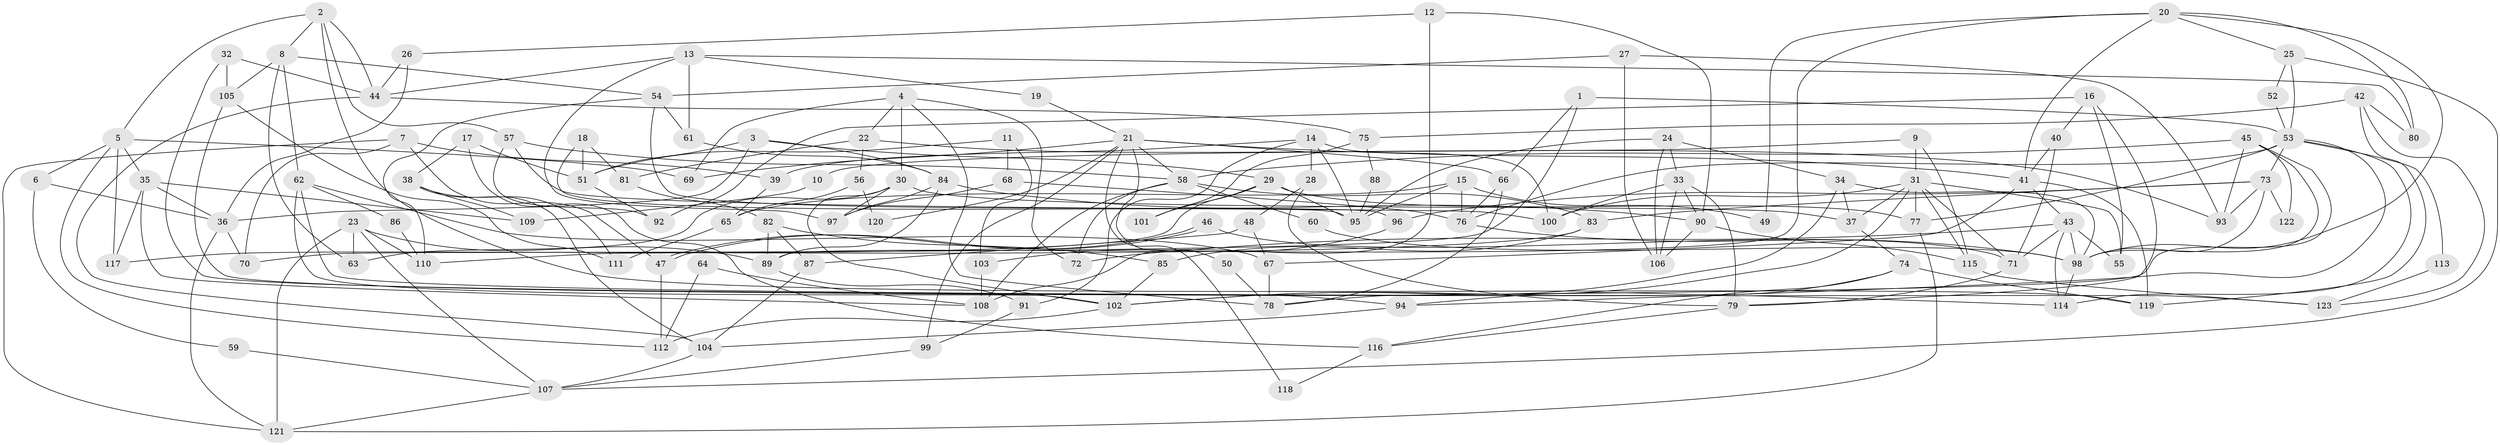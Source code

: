 // coarse degree distribution, {3: 0.24390243902439024, 5: 0.17073170731707318, 4: 0.13414634146341464, 6: 0.08536585365853659, 8: 0.06097560975609756, 2: 0.12195121951219512, 9: 0.07317073170731707, 7: 0.08536585365853659, 10: 0.012195121951219513, 11: 0.012195121951219513}
// Generated by graph-tools (version 1.1) at 2025/41/03/06/25 10:41:57]
// undirected, 123 vertices, 246 edges
graph export_dot {
graph [start="1"]
  node [color=gray90,style=filled];
  1;
  2;
  3;
  4;
  5;
  6;
  7;
  8;
  9;
  10;
  11;
  12;
  13;
  14;
  15;
  16;
  17;
  18;
  19;
  20;
  21;
  22;
  23;
  24;
  25;
  26;
  27;
  28;
  29;
  30;
  31;
  32;
  33;
  34;
  35;
  36;
  37;
  38;
  39;
  40;
  41;
  42;
  43;
  44;
  45;
  46;
  47;
  48;
  49;
  50;
  51;
  52;
  53;
  54;
  55;
  56;
  57;
  58;
  59;
  60;
  61;
  62;
  63;
  64;
  65;
  66;
  67;
  68;
  69;
  70;
  71;
  72;
  73;
  74;
  75;
  76;
  77;
  78;
  79;
  80;
  81;
  82;
  83;
  84;
  85;
  86;
  87;
  88;
  89;
  90;
  91;
  92;
  93;
  94;
  95;
  96;
  97;
  98;
  99;
  100;
  101;
  102;
  103;
  104;
  105;
  106;
  107;
  108;
  109;
  110;
  111;
  112;
  113;
  114;
  115;
  116;
  117;
  118;
  119;
  120;
  121;
  122;
  123;
  1 -- 53;
  1 -- 66;
  1 -- 70;
  2 -- 119;
  2 -- 5;
  2 -- 8;
  2 -- 44;
  2 -- 57;
  3 -- 84;
  3 -- 36;
  3 -- 29;
  3 -- 51;
  4 -- 72;
  4 -- 78;
  4 -- 22;
  4 -- 30;
  4 -- 69;
  5 -- 35;
  5 -- 112;
  5 -- 6;
  5 -- 69;
  5 -- 117;
  6 -- 36;
  6 -- 59;
  7 -- 70;
  7 -- 121;
  7 -- 39;
  7 -- 47;
  8 -- 62;
  8 -- 54;
  8 -- 63;
  8 -- 105;
  9 -- 31;
  9 -- 115;
  9 -- 10;
  10 -- 109;
  11 -- 68;
  11 -- 51;
  11 -- 103;
  12 -- 108;
  12 -- 90;
  12 -- 26;
  13 -- 97;
  13 -- 44;
  13 -- 19;
  13 -- 61;
  13 -- 80;
  14 -- 95;
  14 -- 28;
  14 -- 39;
  14 -- 91;
  14 -- 100;
  15 -- 95;
  15 -- 76;
  15 -- 49;
  15 -- 65;
  16 -- 55;
  16 -- 92;
  16 -- 40;
  16 -- 79;
  17 -- 38;
  17 -- 51;
  17 -- 116;
  18 -- 95;
  18 -- 81;
  18 -- 51;
  19 -- 21;
  20 -- 41;
  20 -- 98;
  20 -- 25;
  20 -- 49;
  20 -- 80;
  20 -- 89;
  21 -- 99;
  21 -- 69;
  21 -- 41;
  21 -- 50;
  21 -- 58;
  21 -- 66;
  21 -- 118;
  21 -- 120;
  22 -- 93;
  22 -- 56;
  22 -- 81;
  23 -- 107;
  23 -- 63;
  23 -- 89;
  23 -- 110;
  23 -- 121;
  24 -- 33;
  24 -- 34;
  24 -- 95;
  24 -- 106;
  25 -- 53;
  25 -- 52;
  25 -- 107;
  26 -- 36;
  26 -- 44;
  27 -- 54;
  27 -- 106;
  27 -- 93;
  28 -- 48;
  28 -- 79;
  29 -- 77;
  29 -- 95;
  29 -- 101;
  29 -- 110;
  30 -- 37;
  30 -- 63;
  30 -- 97;
  30 -- 102;
  31 -- 100;
  31 -- 77;
  31 -- 37;
  31 -- 55;
  31 -- 71;
  31 -- 102;
  31 -- 115;
  32 -- 44;
  32 -- 105;
  32 -- 94;
  33 -- 79;
  33 -- 106;
  33 -- 90;
  33 -- 100;
  34 -- 102;
  34 -- 98;
  34 -- 37;
  35 -- 108;
  35 -- 117;
  35 -- 36;
  35 -- 109;
  36 -- 121;
  36 -- 70;
  37 -- 74;
  38 -- 104;
  38 -- 111;
  38 -- 109;
  39 -- 65;
  40 -- 41;
  40 -- 71;
  41 -- 43;
  41 -- 67;
  41 -- 119;
  42 -- 119;
  42 -- 80;
  42 -- 75;
  42 -- 123;
  43 -- 98;
  43 -- 71;
  43 -- 55;
  43 -- 72;
  43 -- 114;
  44 -- 75;
  44 -- 104;
  45 -- 58;
  45 -- 98;
  45 -- 78;
  45 -- 93;
  45 -- 122;
  46 -- 71;
  46 -- 47;
  46 -- 47;
  47 -- 112;
  48 -- 87;
  48 -- 67;
  50 -- 78;
  51 -- 92;
  52 -- 53;
  53 -- 94;
  53 -- 76;
  53 -- 73;
  53 -- 77;
  53 -- 113;
  53 -- 114;
  54 -- 110;
  54 -- 61;
  54 -- 96;
  56 -- 65;
  56 -- 120;
  57 -- 100;
  57 -- 58;
  57 -- 92;
  58 -- 60;
  58 -- 72;
  58 -- 83;
  58 -- 108;
  59 -- 107;
  60 -- 98;
  61 -- 84;
  62 -- 114;
  62 -- 102;
  62 -- 67;
  62 -- 86;
  64 -- 112;
  64 -- 108;
  65 -- 111;
  66 -- 78;
  66 -- 76;
  67 -- 78;
  68 -- 76;
  68 -- 97;
  71 -- 79;
  73 -- 93;
  73 -- 83;
  73 -- 96;
  73 -- 98;
  73 -- 122;
  74 -- 116;
  74 -- 94;
  74 -- 119;
  75 -- 88;
  75 -- 101;
  76 -- 98;
  77 -- 121;
  79 -- 116;
  81 -- 82;
  82 -- 89;
  82 -- 85;
  82 -- 87;
  83 -- 85;
  83 -- 117;
  84 -- 89;
  84 -- 90;
  84 -- 97;
  85 -- 102;
  86 -- 110;
  87 -- 104;
  88 -- 95;
  89 -- 91;
  90 -- 106;
  90 -- 115;
  91 -- 99;
  94 -- 104;
  96 -- 103;
  98 -- 114;
  99 -- 107;
  102 -- 112;
  103 -- 108;
  104 -- 107;
  105 -- 123;
  105 -- 111;
  107 -- 121;
  113 -- 123;
  115 -- 123;
  116 -- 118;
}
